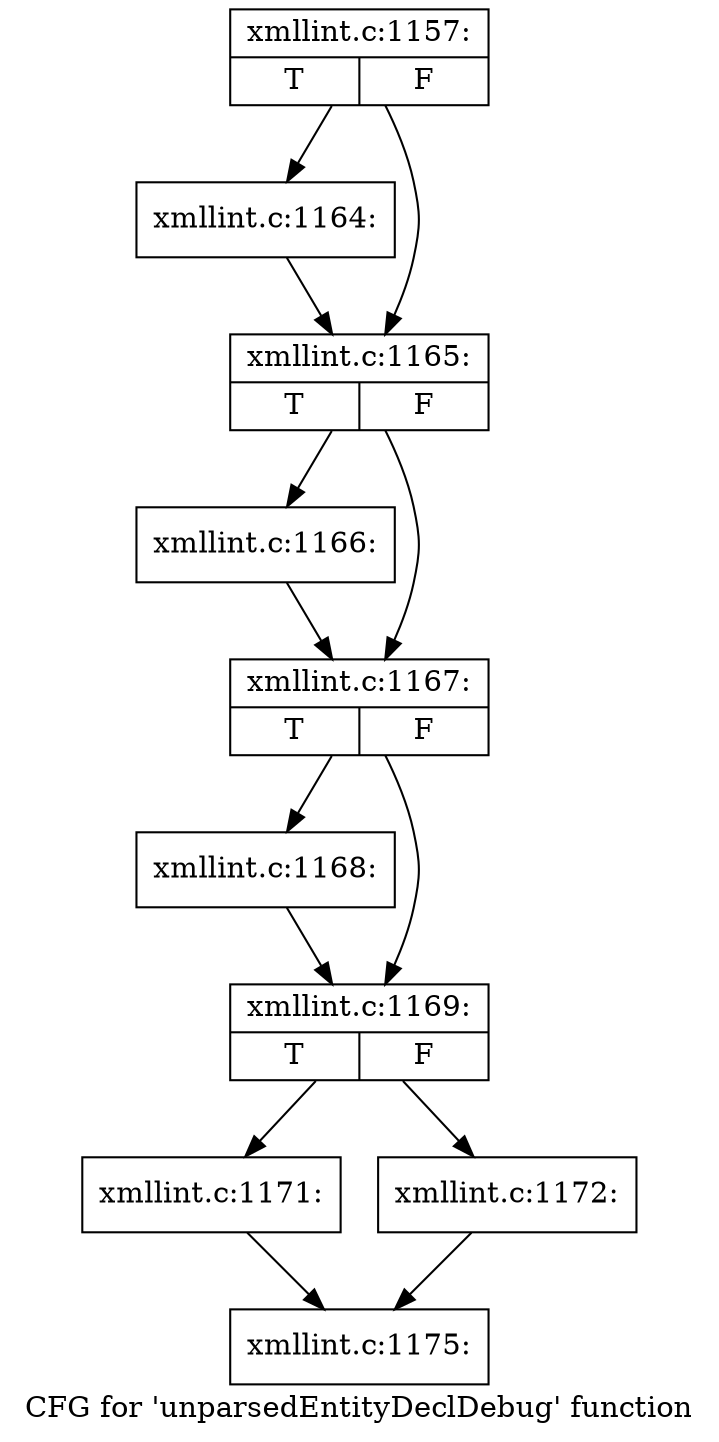 digraph "CFG for 'unparsedEntityDeclDebug' function" {
	label="CFG for 'unparsedEntityDeclDebug' function";

	Node0x556d1b55bda0 [shape=record,label="{xmllint.c:1157:|{<s0>T|<s1>F}}"];
	Node0x556d1b55bda0 -> Node0x556d1b55e3c0;
	Node0x556d1b55bda0 -> Node0x556d1b55e410;
	Node0x556d1b55e3c0 [shape=record,label="{xmllint.c:1164:}"];
	Node0x556d1b55e3c0 -> Node0x556d1b55e410;
	Node0x556d1b55e410 [shape=record,label="{xmllint.c:1165:|{<s0>T|<s1>F}}"];
	Node0x556d1b55e410 -> Node0x556d1b55e900;
	Node0x556d1b55e410 -> Node0x556d1b55e950;
	Node0x556d1b55e900 [shape=record,label="{xmllint.c:1166:}"];
	Node0x556d1b55e900 -> Node0x556d1b55e950;
	Node0x556d1b55e950 [shape=record,label="{xmllint.c:1167:|{<s0>T|<s1>F}}"];
	Node0x556d1b55e950 -> Node0x556d1b55ee40;
	Node0x556d1b55e950 -> Node0x556d1b55ee90;
	Node0x556d1b55ee40 [shape=record,label="{xmllint.c:1168:}"];
	Node0x556d1b55ee40 -> Node0x556d1b55ee90;
	Node0x556d1b55ee90 [shape=record,label="{xmllint.c:1169:|{<s0>T|<s1>F}}"];
	Node0x556d1b55ee90 -> Node0x556d1b55f540;
	Node0x556d1b55ee90 -> Node0x556d1b55f590;
	Node0x556d1b55f540 [shape=record,label="{xmllint.c:1171:}"];
	Node0x556d1b55f540 -> Node0x556d1b55bdf0;
	Node0x556d1b55f590 [shape=record,label="{xmllint.c:1172:}"];
	Node0x556d1b55f590 -> Node0x556d1b55bdf0;
	Node0x556d1b55bdf0 [shape=record,label="{xmllint.c:1175:}"];
}
